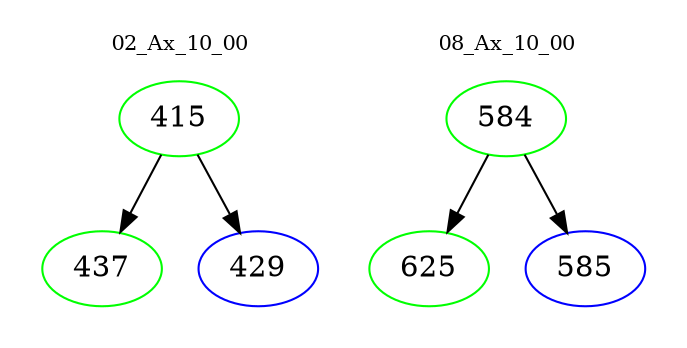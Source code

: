 digraph{
subgraph cluster_0 {
color = white
label = "02_Ax_10_00";
fontsize=10;
T0_415 [label="415", color="green"]
T0_415 -> T0_437 [color="black"]
T0_437 [label="437", color="green"]
T0_415 -> T0_429 [color="black"]
T0_429 [label="429", color="blue"]
}
subgraph cluster_1 {
color = white
label = "08_Ax_10_00";
fontsize=10;
T1_584 [label="584", color="green"]
T1_584 -> T1_625 [color="black"]
T1_625 [label="625", color="green"]
T1_584 -> T1_585 [color="black"]
T1_585 [label="585", color="blue"]
}
}
